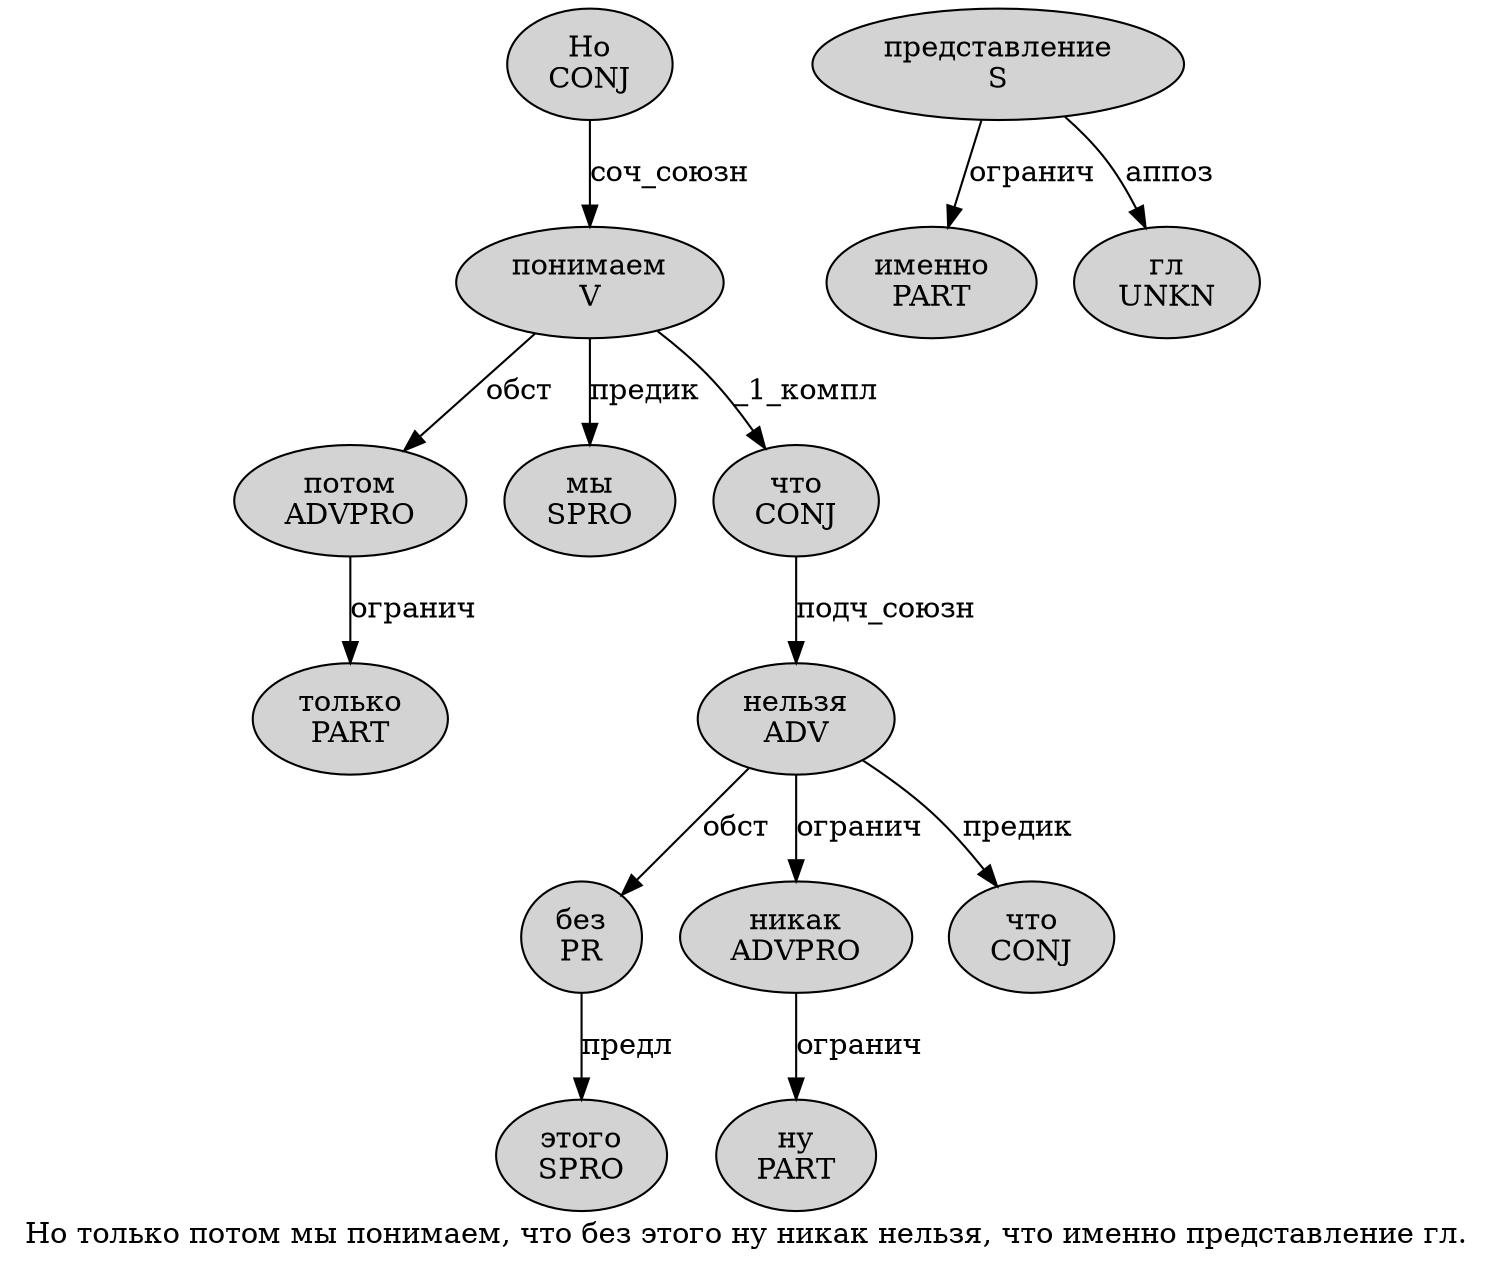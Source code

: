 digraph SENTENCE_1001 {
	graph [label="Но только потом мы понимаем, что без этого ну никак нельзя, что именно представление гл."]
	node [style=filled]
		0 [label="Но
CONJ" color="" fillcolor=lightgray penwidth=1 shape=ellipse]
		1 [label="только
PART" color="" fillcolor=lightgray penwidth=1 shape=ellipse]
		2 [label="потом
ADVPRO" color="" fillcolor=lightgray penwidth=1 shape=ellipse]
		3 [label="мы
SPRO" color="" fillcolor=lightgray penwidth=1 shape=ellipse]
		4 [label="понимаем
V" color="" fillcolor=lightgray penwidth=1 shape=ellipse]
		6 [label="что
CONJ" color="" fillcolor=lightgray penwidth=1 shape=ellipse]
		7 [label="без
PR" color="" fillcolor=lightgray penwidth=1 shape=ellipse]
		8 [label="этого
SPRO" color="" fillcolor=lightgray penwidth=1 shape=ellipse]
		9 [label="ну
PART" color="" fillcolor=lightgray penwidth=1 shape=ellipse]
		10 [label="никак
ADVPRO" color="" fillcolor=lightgray penwidth=1 shape=ellipse]
		11 [label="нельзя
ADV" color="" fillcolor=lightgray penwidth=1 shape=ellipse]
		13 [label="что
CONJ" color="" fillcolor=lightgray penwidth=1 shape=ellipse]
		14 [label="именно
PART" color="" fillcolor=lightgray penwidth=1 shape=ellipse]
		15 [label="представление
S" color="" fillcolor=lightgray penwidth=1 shape=ellipse]
		16 [label="гл
UNKN" color="" fillcolor=lightgray penwidth=1 shape=ellipse]
			2 -> 1 [label="огранич"]
			6 -> 11 [label="подч_союзн"]
			10 -> 9 [label="огранич"]
			0 -> 4 [label="соч_союзн"]
			7 -> 8 [label="предл"]
			4 -> 2 [label="обст"]
			4 -> 3 [label="предик"]
			4 -> 6 [label="_1_компл"]
			15 -> 14 [label="огранич"]
			15 -> 16 [label="аппоз"]
			11 -> 7 [label="обст"]
			11 -> 10 [label="огранич"]
			11 -> 13 [label="предик"]
}